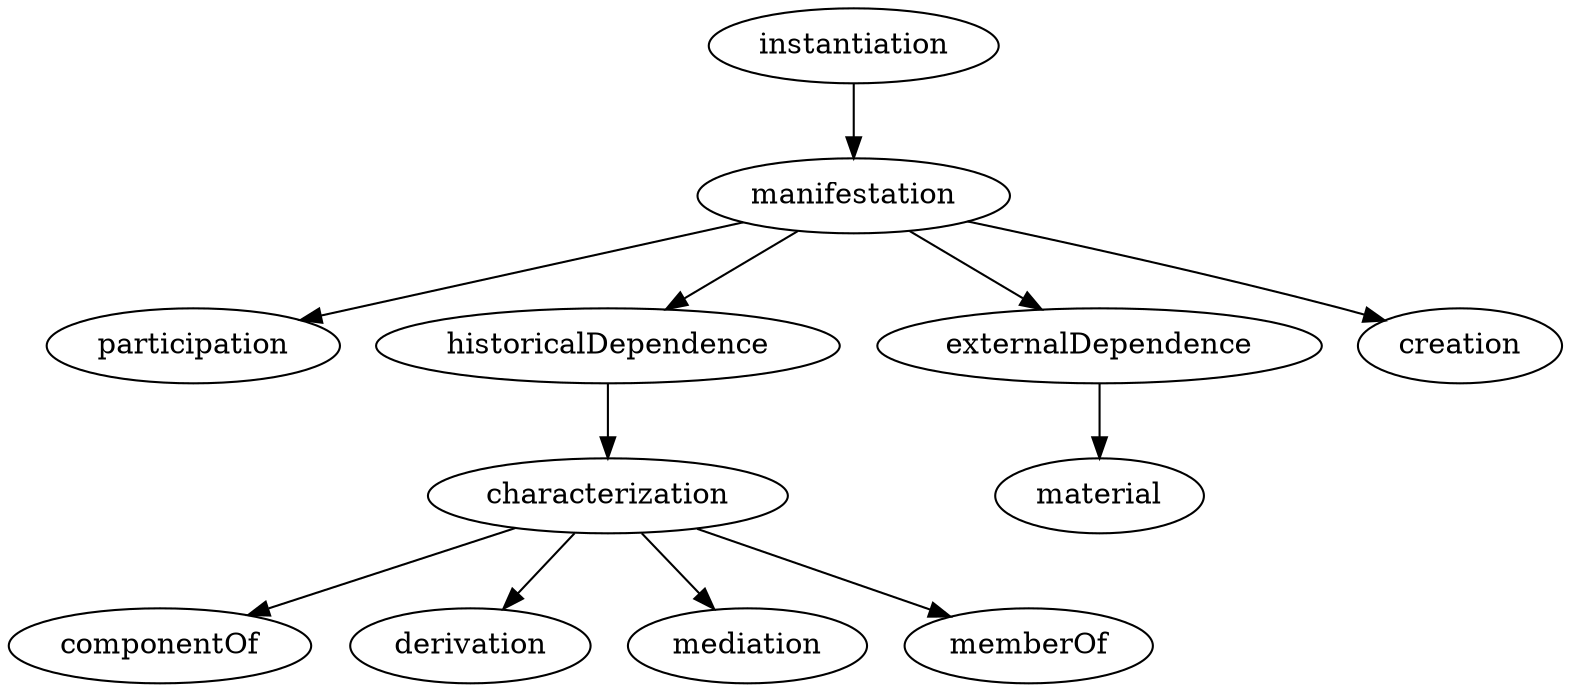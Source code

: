 strict digraph  {
instantiation;
manifestation;
participation;
historicalDependence;
externalDependence;
creation;
characterization;
material;
componentOf;
derivation;
mediation;
memberOf;
instantiation -> manifestation;
manifestation -> participation;
manifestation -> historicalDependence;
manifestation -> externalDependence;
manifestation -> creation;
historicalDependence -> characterization;
externalDependence -> material;
characterization -> componentOf;
characterization -> derivation;
characterization -> mediation;
characterization -> memberOf;
}
